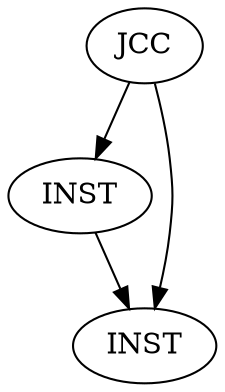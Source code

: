 Digraph G {
"A" [label = "JCC" , options="root"]
"B" [label = "INST"]
"C" [label = "INST"]
"A" -> "B"
"A" -> "C"
"B" -> "C"
}
